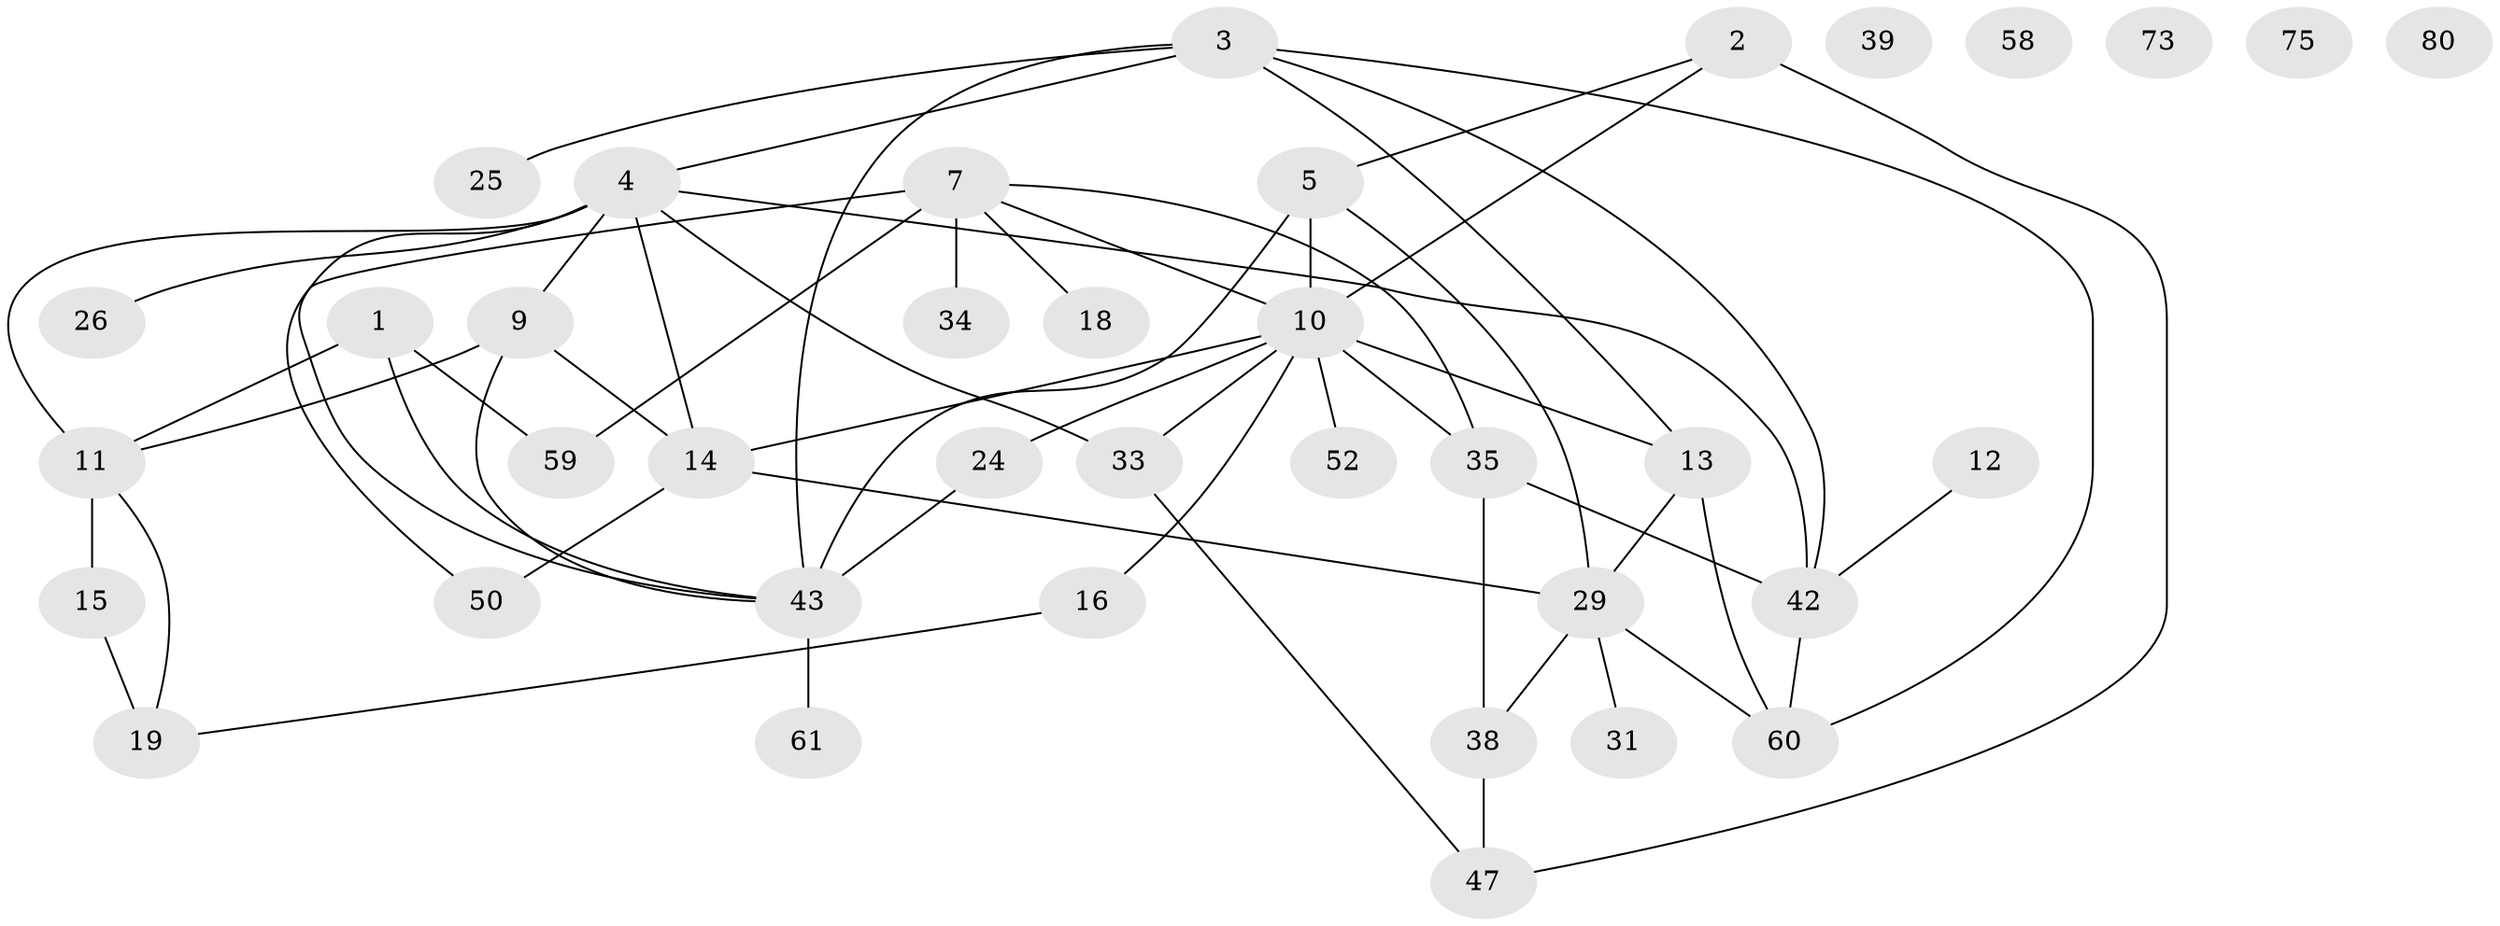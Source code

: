 // original degree distribution, {3: 0.26506024096385544, 1: 0.25301204819277107, 2: 0.20481927710843373, 5: 0.07228915662650602, 4: 0.0963855421686747, 6: 0.024096385542168676, 7: 0.012048192771084338, 0: 0.060240963855421686, 8: 0.012048192771084338}
// Generated by graph-tools (version 1.1) at 2025/16/03/04/25 18:16:31]
// undirected, 38 vertices, 57 edges
graph export_dot {
graph [start="1"]
  node [color=gray90,style=filled];
  1 [super="+55"];
  2 [super="+20"];
  3 [super="+8"];
  4 [super="+6"];
  5 [super="+27"];
  7 [super="+22+21"];
  9 [super="+36+49+37"];
  10 [super="+28"];
  11 [super="+30+64+65"];
  12;
  13 [super="+23"];
  14 [super="+54"];
  15 [super="+56"];
  16 [super="+72"];
  18;
  19 [super="+66"];
  24;
  25;
  26;
  29 [super="+41"];
  31;
  33;
  34;
  35 [super="+48+40"];
  38 [super="+70+44"];
  39;
  42 [super="+57"];
  43 [super="+46"];
  47 [super="+67"];
  50;
  52;
  58;
  59;
  60 [super="+63"];
  61;
  73;
  75;
  80;
  1 -- 11;
  1 -- 43;
  1 -- 59;
  2 -- 10;
  2 -- 5;
  2 -- 47;
  3 -- 42;
  3 -- 4;
  3 -- 25;
  3 -- 43;
  3 -- 60;
  3 -- 13;
  4 -- 33;
  4 -- 42;
  4 -- 43;
  4 -- 14;
  4 -- 26;
  4 -- 11;
  4 -- 9;
  5 -- 10;
  5 -- 43 [weight=2];
  5 -- 29;
  7 -- 10;
  7 -- 18;
  7 -- 35;
  7 -- 34 [weight=2];
  7 -- 50;
  7 -- 59;
  9 -- 14;
  9 -- 11;
  9 -- 43;
  10 -- 33;
  10 -- 13;
  10 -- 52;
  10 -- 24;
  10 -- 16;
  10 -- 14;
  10 -- 35;
  11 -- 19;
  11 -- 15;
  12 -- 42;
  13 -- 29;
  13 -- 60;
  14 -- 50;
  14 -- 29;
  15 -- 19 [weight=2];
  16 -- 19;
  24 -- 43;
  29 -- 60;
  29 -- 31;
  29 -- 38;
  33 -- 47;
  35 -- 42;
  35 -- 38;
  38 -- 47;
  42 -- 60;
  43 -- 61;
}
